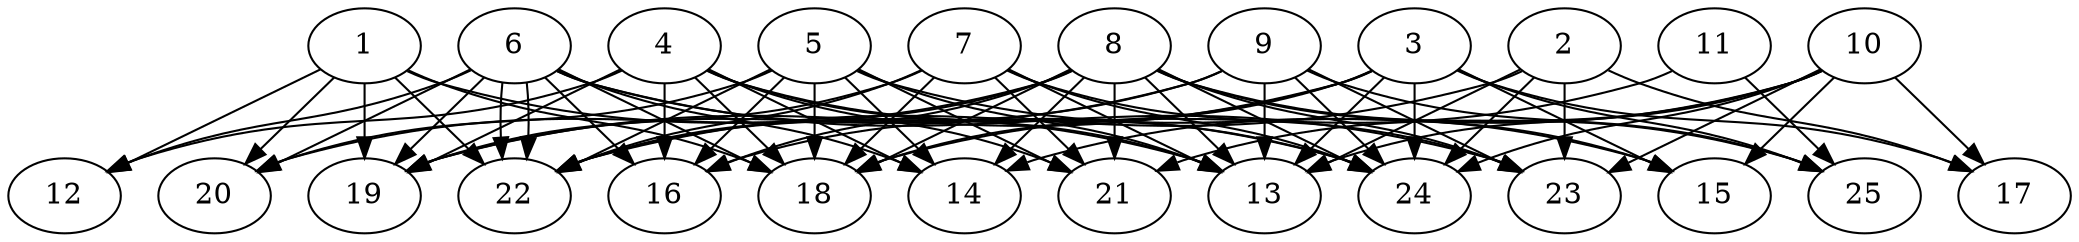 // DAG automatically generated by daggen at Fri Aug  4 16:35:14 2017
// ./daggen --dot -n 25 --fat 0.8 --regular 0.8 --density 0.8 --jump 4 
digraph G {
  1 [size="6476", alpha="0.04"]
  1 -> 12 [size ="34"]
  1 -> 13 [size ="34"]
  1 -> 18 [size ="34"]
  1 -> 19 [size ="34"]
  1 -> 20 [size ="34"]
  1 -> 22 [size ="34"]
  2 [size="8590", alpha="0.08"]
  2 -> 13 [size ="34"]
  2 -> 17 [size ="34"]
  2 -> 22 [size ="34"]
  2 -> 23 [size ="34"]
  2 -> 24 [size ="34"]
  3 [size="549756", alpha="0.14"]
  3 -> 13 [size ="537"]
  3 -> 15 [size ="537"]
  3 -> 16 [size ="537"]
  3 -> 17 [size ="537"]
  3 -> 18 [size ="537"]
  3 -> 19 [size ="537"]
  3 -> 24 [size ="537"]
  3 -> 25 [size ="537"]
  4 [size="39197", alpha="0.13"]
  4 -> 12 [size ="679"]
  4 -> 13 [size ="679"]
  4 -> 14 [size ="679"]
  4 -> 16 [size ="679"]
  4 -> 18 [size ="679"]
  4 -> 19 [size ="679"]
  4 -> 21 [size ="679"]
  4 -> 24 [size ="679"]
  5 [size="109225", alpha="0.15"]
  5 -> 13 [size ="210"]
  5 -> 14 [size ="210"]
  5 -> 15 [size ="210"]
  5 -> 16 [size ="210"]
  5 -> 18 [size ="210"]
  5 -> 20 [size ="210"]
  5 -> 21 [size ="210"]
  5 -> 22 [size ="210"]
  6 [size="259935", alpha="0.16"]
  6 -> 12 [size ="537"]
  6 -> 14 [size ="537"]
  6 -> 16 [size ="537"]
  6 -> 18 [size ="537"]
  6 -> 19 [size ="537"]
  6 -> 20 [size ="537"]
  6 -> 22 [size ="537"]
  6 -> 22 [size ="537"]
  6 -> 23 [size ="537"]
  6 -> 24 [size ="537"]
  7 [size="8590", alpha="0.07"]
  7 -> 13 [size ="34"]
  7 -> 18 [size ="34"]
  7 -> 19 [size ="34"]
  7 -> 21 [size ="34"]
  7 -> 22 [size ="34"]
  7 -> 23 [size ="34"]
  7 -> 24 [size ="34"]
  8 [size="8995", alpha="0.10"]
  8 -> 13 [size ="210"]
  8 -> 14 [size ="210"]
  8 -> 15 [size ="210"]
  8 -> 16 [size ="210"]
  8 -> 18 [size ="210"]
  8 -> 20 [size ="210"]
  8 -> 21 [size ="210"]
  8 -> 22 [size ="210"]
  8 -> 23 [size ="210"]
  8 -> 24 [size ="210"]
  8 -> 25 [size ="210"]
  9 [size="373739", alpha="0.11"]
  9 -> 13 [size ="679"]
  9 -> 19 [size ="679"]
  9 -> 22 [size ="679"]
  9 -> 23 [size ="679"]
  9 -> 24 [size ="679"]
  9 -> 25 [size ="679"]
  10 [size="11912", alpha="0.12"]
  10 -> 13 [size ="302"]
  10 -> 14 [size ="302"]
  10 -> 15 [size ="302"]
  10 -> 17 [size ="302"]
  10 -> 21 [size ="302"]
  10 -> 23 [size ="302"]
  10 -> 24 [size ="302"]
  11 [size="45464", alpha="0.09"]
  11 -> 18 [size ="75"]
  11 -> 25 [size ="75"]
  12 [size="28991", alpha="0.20"]
  13 [size="11524", alpha="0.12"]
  14 [size="3626", alpha="0.09"]
  15 [size="231928", alpha="0.02"]
  16 [size="86575", alpha="0.15"]
  17 [size="10592", alpha="0.00"]
  18 [size="12205", alpha="0.15"]
  19 [size="5565", alpha="0.11"]
  20 [size="1004774", alpha="0.16"]
  21 [size="19664", alpha="0.20"]
  22 [size="162577", alpha="0.14"]
  23 [size="8590", alpha="0.03"]
  24 [size="128857", alpha="0.01"]
  25 [size="134218", alpha="0.19"]
}
